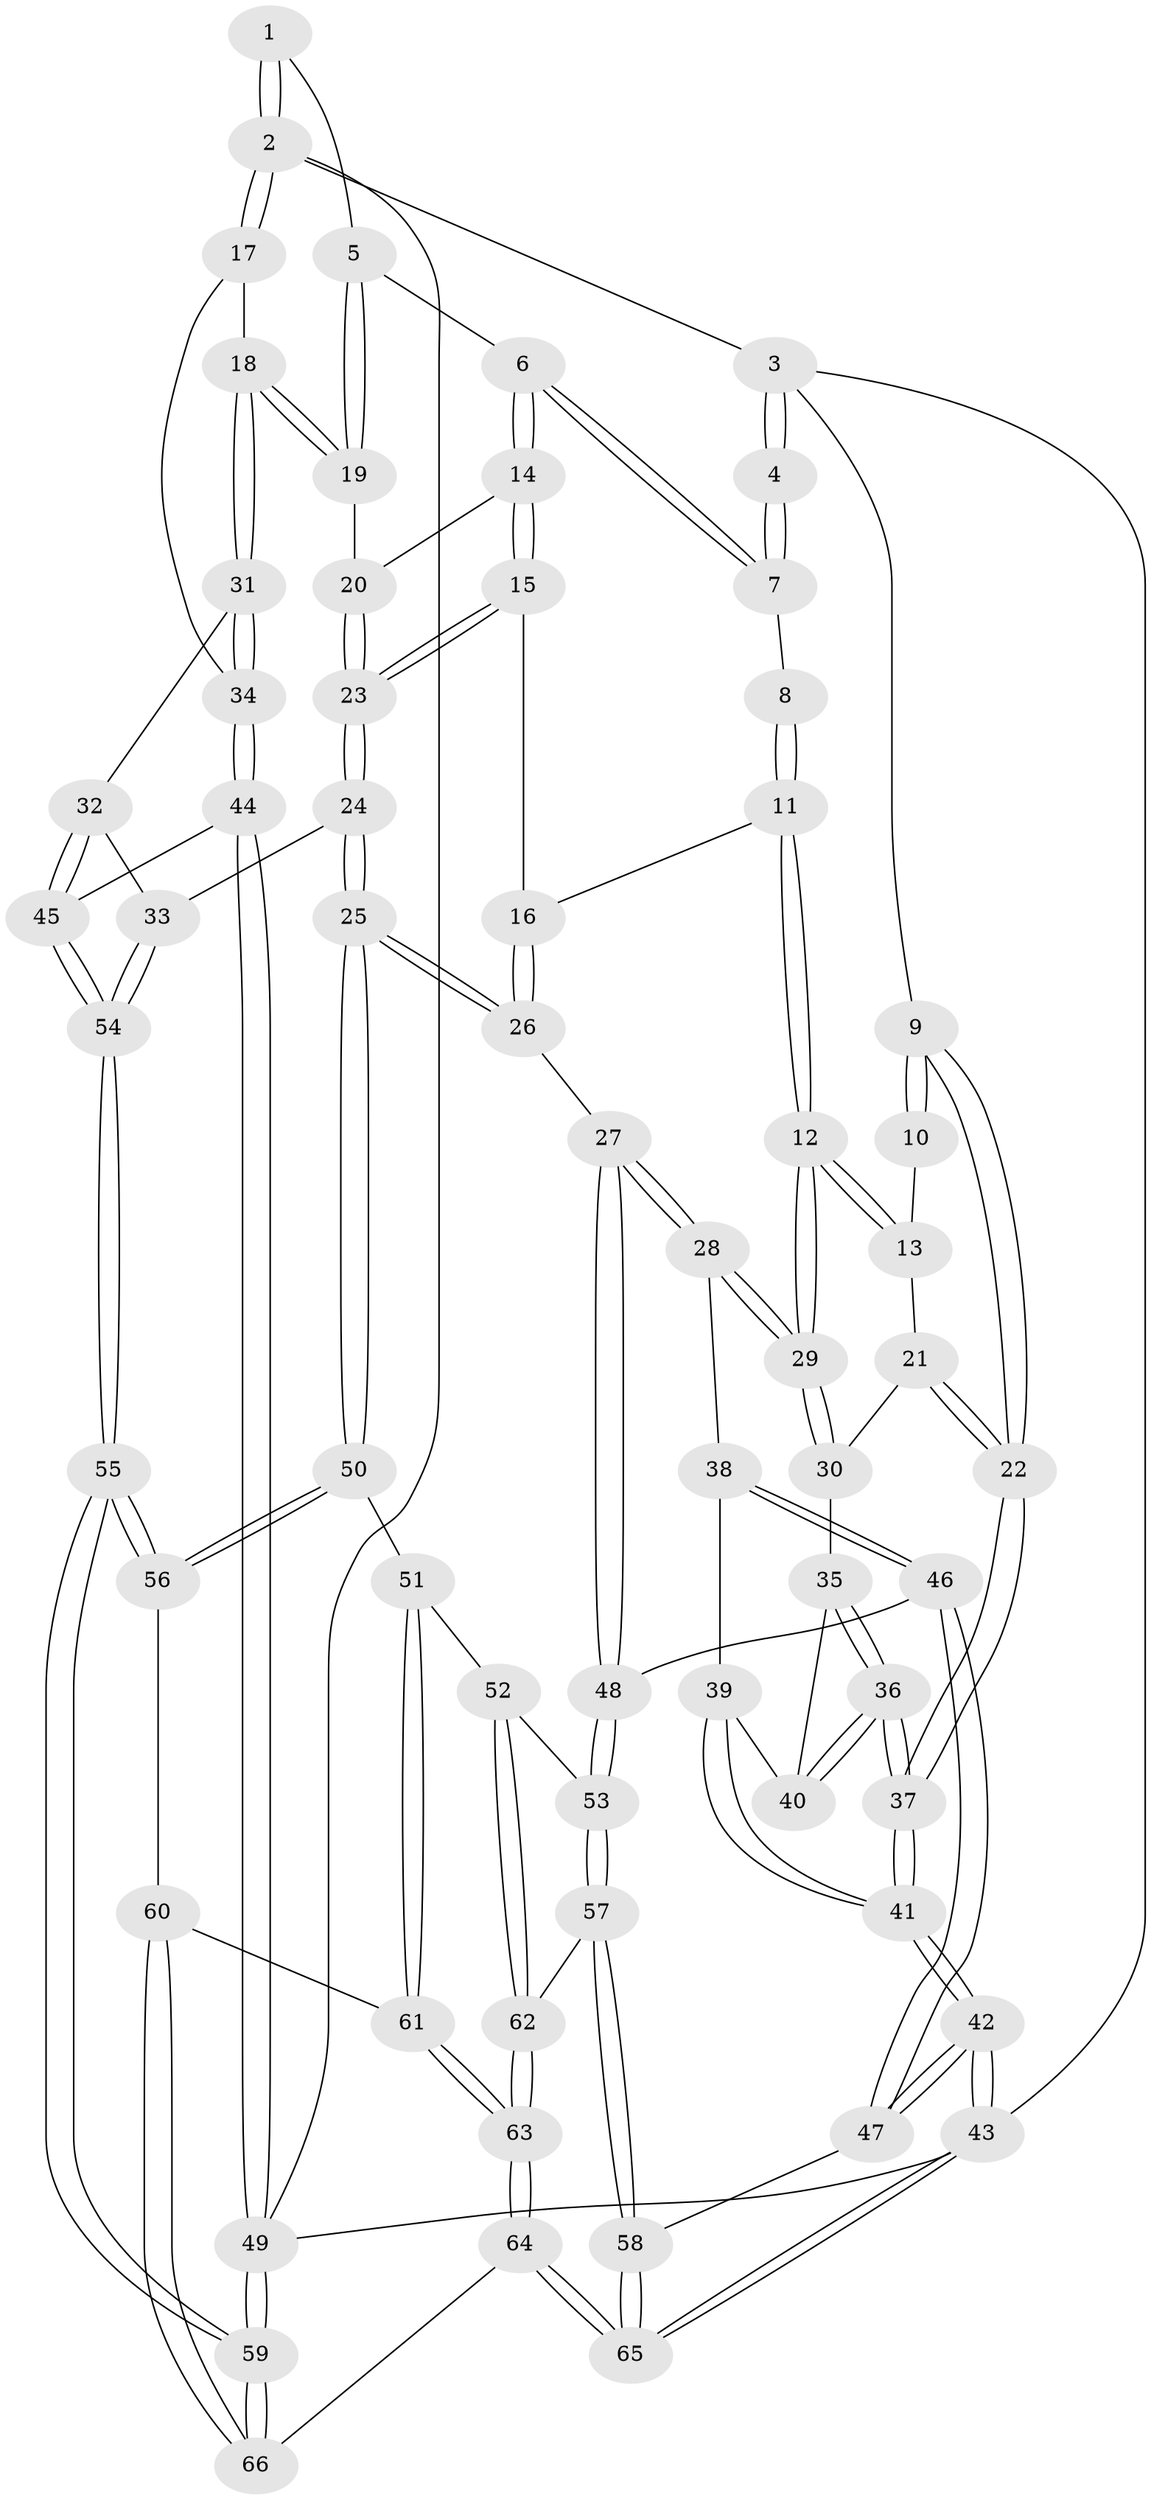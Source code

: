 // Generated by graph-tools (version 1.1) at 2025/11/02/27/25 16:11:52]
// undirected, 66 vertices, 162 edges
graph export_dot {
graph [start="1"]
  node [color=gray90,style=filled];
  1 [pos="+0.7218636471558365+0"];
  2 [pos="+1+0"];
  3 [pos="+0+0"];
  4 [pos="+0.4979808980313427+0"];
  5 [pos="+0.6716748077880274+0.2647930494003832"];
  6 [pos="+0.45616267061379023+0.2936714423138249"];
  7 [pos="+0.3546847093506078+0.17237391902518864"];
  8 [pos="+0.3391215186652161+0.17718255115921624"];
  9 [pos="+0+0"];
  10 [pos="+0.12699198251348515+0.15869223641970387"];
  11 [pos="+0.23921880330479303+0.4454763421246207"];
  12 [pos="+0.20476334283053732+0.45633730558468977"];
  13 [pos="+0.12701582375054304+0.3873304015708896"];
  14 [pos="+0.4499644226953713+0.4080195352798428"];
  15 [pos="+0.411162669935834+0.4496471512933082"];
  16 [pos="+0.35458456930230536+0.4694327117886735"];
  17 [pos="+1+0.08028210022684601"];
  18 [pos="+0.7627782466437312+0.419361949551289"];
  19 [pos="+0.7490765494833628+0.40983246335950374"];
  20 [pos="+0.5778313709887807+0.4541583766590844"];
  21 [pos="+0+0.4178341801866725"];
  22 [pos="+0+0.41764259917815455"];
  23 [pos="+0.5229476490737144+0.6368491105805851"];
  24 [pos="+0.5327406458150845+0.7067633220886812"];
  25 [pos="+0.5062639490790386+0.7244645543105774"];
  26 [pos="+0.3642197171235354+0.69272226374622"];
  27 [pos="+0.3020179058741231+0.7063763316379408"];
  28 [pos="+0.22725089424201156+0.6441860832491024"];
  29 [pos="+0.18230865212978178+0.5217876118453874"];
  30 [pos="+0.11779038119654894+0.5494992980197639"];
  31 [pos="+0.7743728455297373+0.4757134561523774"];
  32 [pos="+0.7617088802279369+0.5316014220932035"];
  33 [pos="+0.6532172427366867+0.7010364754846145"];
  34 [pos="+1+0.6124725853887991"];
  35 [pos="+0.0813167907194971+0.579221473226786"];
  36 [pos="+0+0.6152382532960567"];
  37 [pos="+0+0.6167503456894114"];
  38 [pos="+0.11257831980314102+0.6969720043693572"];
  39 [pos="+0.09263525405116188+0.6727350711505597"];
  40 [pos="+0.08700258475778794+0.6524462030091555"];
  41 [pos="+0+0.695161658177559"];
  42 [pos="+0+0.8294183959222239"];
  43 [pos="+0+1"];
  44 [pos="+1+0.7046800855133025"];
  45 [pos="+0.9618322227329205+0.7523015697481341"];
  46 [pos="+0.09487933585007478+0.7581998909520307"];
  47 [pos="+0+0.8278532399736126"];
  48 [pos="+0.24690003029822985+0.8094494003743112"];
  49 [pos="+1+1"];
  50 [pos="+0.49176452915693036+0.8293162660239884"];
  51 [pos="+0.4760362158136359+0.8529099205728345"];
  52 [pos="+0.3538545543443517+0.9030910413473405"];
  53 [pos="+0.24641652230196198+0.8254265811831945"];
  54 [pos="+0.8089865695631784+0.8654863616328183"];
  55 [pos="+0.79485041074045+0.9948891327247225"];
  56 [pos="+0.598025442806394+0.9266233795338713"];
  57 [pos="+0.17472948580423586+0.9297767920776382"];
  58 [pos="+0.16513750248809456+0.9373380003856068"];
  59 [pos="+0.8738011752507319+1"];
  60 [pos="+0.5166954181459876+1"];
  61 [pos="+0.47476765088072403+0.9196260531882785"];
  62 [pos="+0.33964306753658213+0.9801157952856138"];
  63 [pos="+0.3605019335492433+1"];
  64 [pos="+0.36305072005781064+1"];
  65 [pos="+0.10274960154846847+1"];
  66 [pos="+0.5267145531630978+1"];
  1 -- 2;
  1 -- 2;
  1 -- 5;
  2 -- 3;
  2 -- 17;
  2 -- 17;
  2 -- 49;
  3 -- 4;
  3 -- 4;
  3 -- 9;
  3 -- 43;
  4 -- 7;
  4 -- 7;
  5 -- 6;
  5 -- 19;
  5 -- 19;
  6 -- 7;
  6 -- 7;
  6 -- 14;
  6 -- 14;
  7 -- 8;
  8 -- 11;
  8 -- 11;
  9 -- 10;
  9 -- 10;
  9 -- 22;
  9 -- 22;
  10 -- 13;
  11 -- 12;
  11 -- 12;
  11 -- 16;
  12 -- 13;
  12 -- 13;
  12 -- 29;
  12 -- 29;
  13 -- 21;
  14 -- 15;
  14 -- 15;
  14 -- 20;
  15 -- 16;
  15 -- 23;
  15 -- 23;
  16 -- 26;
  16 -- 26;
  17 -- 18;
  17 -- 34;
  18 -- 19;
  18 -- 19;
  18 -- 31;
  18 -- 31;
  19 -- 20;
  20 -- 23;
  20 -- 23;
  21 -- 22;
  21 -- 22;
  21 -- 30;
  22 -- 37;
  22 -- 37;
  23 -- 24;
  23 -- 24;
  24 -- 25;
  24 -- 25;
  24 -- 33;
  25 -- 26;
  25 -- 26;
  25 -- 50;
  25 -- 50;
  26 -- 27;
  27 -- 28;
  27 -- 28;
  27 -- 48;
  27 -- 48;
  28 -- 29;
  28 -- 29;
  28 -- 38;
  29 -- 30;
  29 -- 30;
  30 -- 35;
  31 -- 32;
  31 -- 34;
  31 -- 34;
  32 -- 33;
  32 -- 45;
  32 -- 45;
  33 -- 54;
  33 -- 54;
  34 -- 44;
  34 -- 44;
  35 -- 36;
  35 -- 36;
  35 -- 40;
  36 -- 37;
  36 -- 37;
  36 -- 40;
  36 -- 40;
  37 -- 41;
  37 -- 41;
  38 -- 39;
  38 -- 46;
  38 -- 46;
  39 -- 40;
  39 -- 41;
  39 -- 41;
  41 -- 42;
  41 -- 42;
  42 -- 43;
  42 -- 43;
  42 -- 47;
  42 -- 47;
  43 -- 65;
  43 -- 65;
  43 -- 49;
  44 -- 45;
  44 -- 49;
  44 -- 49;
  45 -- 54;
  45 -- 54;
  46 -- 47;
  46 -- 47;
  46 -- 48;
  47 -- 58;
  48 -- 53;
  48 -- 53;
  49 -- 59;
  49 -- 59;
  50 -- 51;
  50 -- 56;
  50 -- 56;
  51 -- 52;
  51 -- 61;
  51 -- 61;
  52 -- 53;
  52 -- 62;
  52 -- 62;
  53 -- 57;
  53 -- 57;
  54 -- 55;
  54 -- 55;
  55 -- 56;
  55 -- 56;
  55 -- 59;
  55 -- 59;
  56 -- 60;
  57 -- 58;
  57 -- 58;
  57 -- 62;
  58 -- 65;
  58 -- 65;
  59 -- 66;
  59 -- 66;
  60 -- 61;
  60 -- 66;
  60 -- 66;
  61 -- 63;
  61 -- 63;
  62 -- 63;
  62 -- 63;
  63 -- 64;
  63 -- 64;
  64 -- 65;
  64 -- 65;
  64 -- 66;
}
